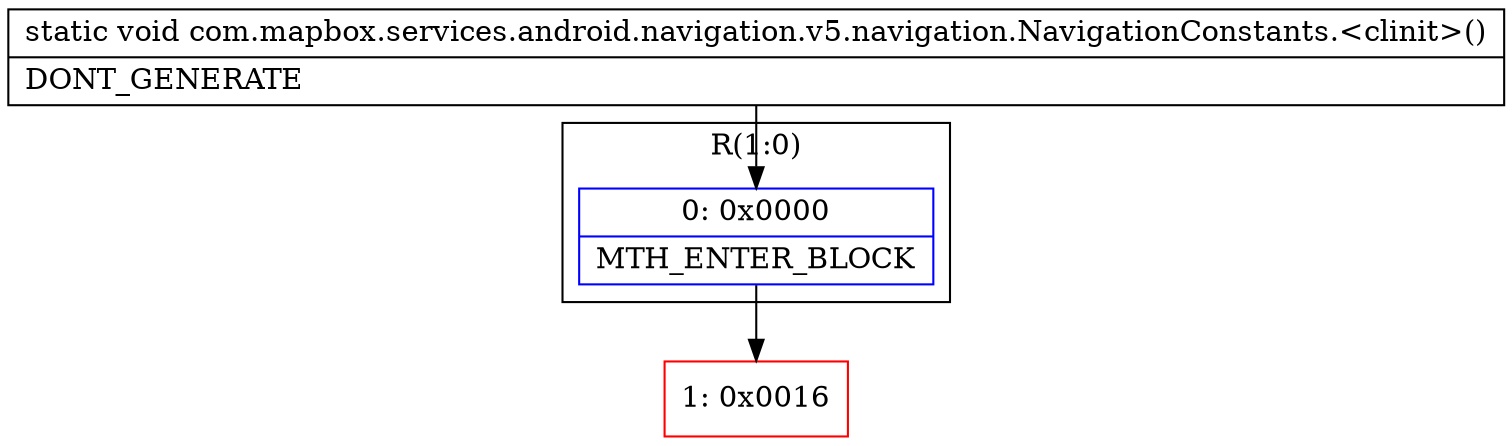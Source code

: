 digraph "CFG forcom.mapbox.services.android.navigation.v5.navigation.NavigationConstants.\<clinit\>()V" {
subgraph cluster_Region_2099300782 {
label = "R(1:0)";
node [shape=record,color=blue];
Node_0 [shape=record,label="{0\:\ 0x0000|MTH_ENTER_BLOCK\l}"];
}
Node_1 [shape=record,color=red,label="{1\:\ 0x0016}"];
MethodNode[shape=record,label="{static void com.mapbox.services.android.navigation.v5.navigation.NavigationConstants.\<clinit\>()  | DONT_GENERATE\l}"];
MethodNode -> Node_0;
Node_0 -> Node_1;
}

